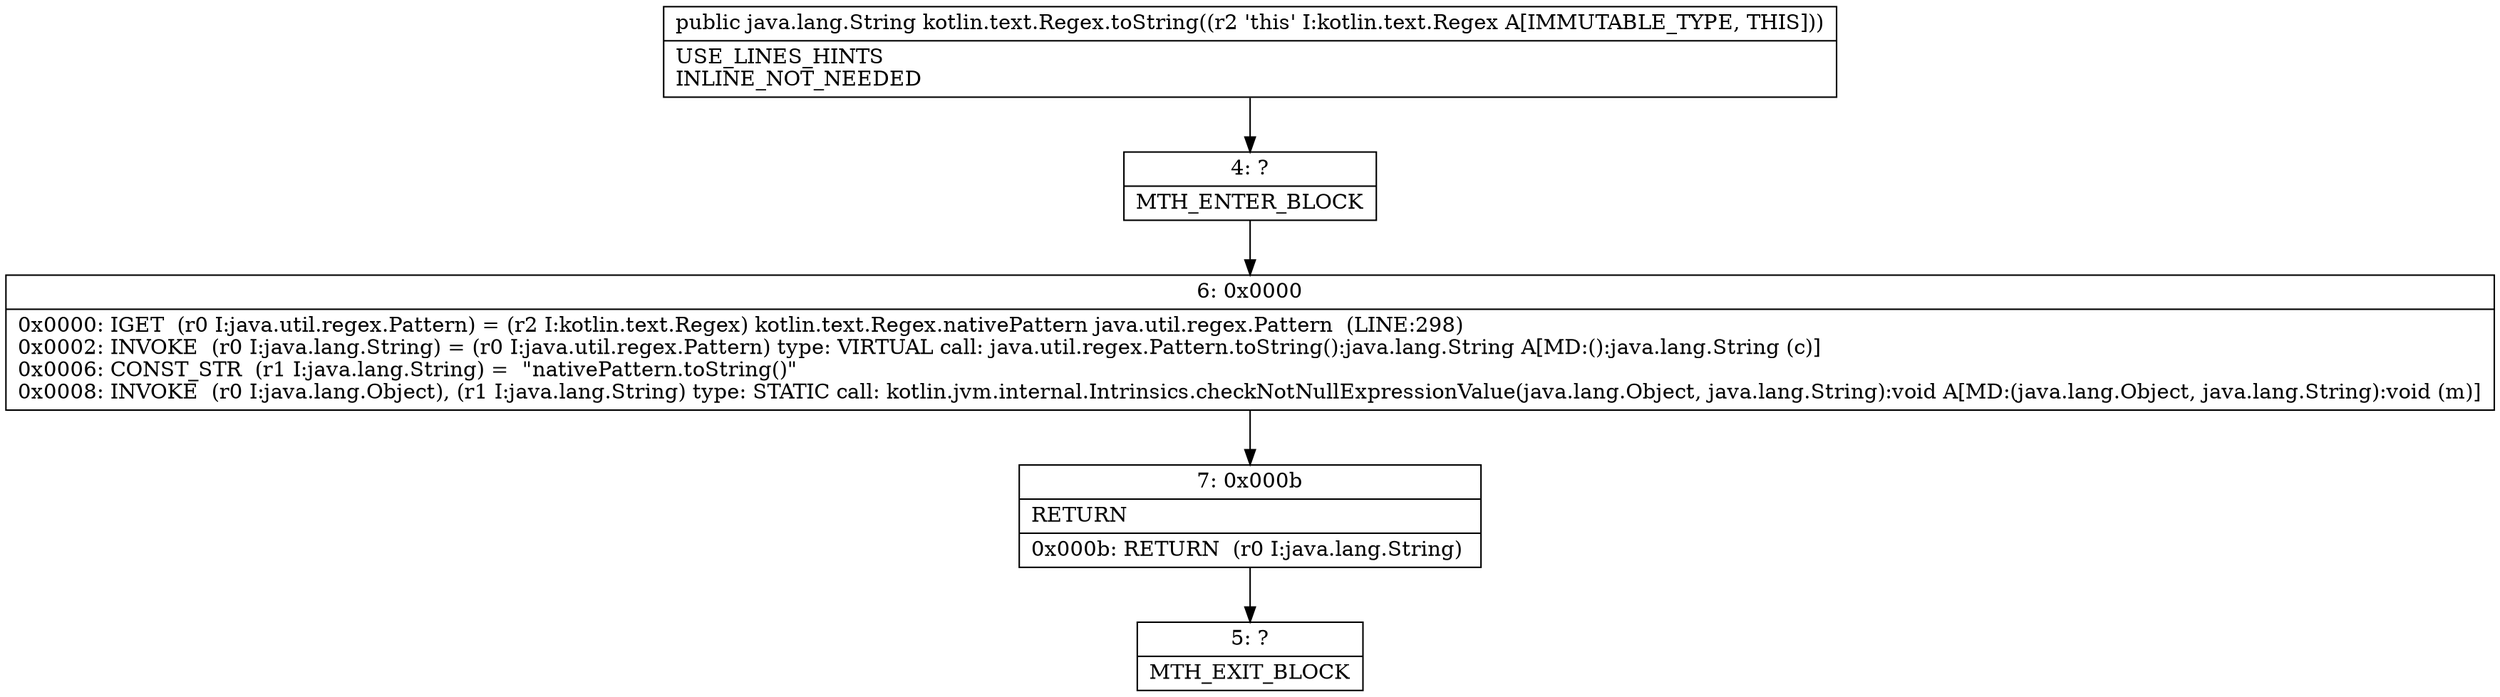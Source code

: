 digraph "CFG forkotlin.text.Regex.toString()Ljava\/lang\/String;" {
Node_4 [shape=record,label="{4\:\ ?|MTH_ENTER_BLOCK\l}"];
Node_6 [shape=record,label="{6\:\ 0x0000|0x0000: IGET  (r0 I:java.util.regex.Pattern) = (r2 I:kotlin.text.Regex) kotlin.text.Regex.nativePattern java.util.regex.Pattern  (LINE:298)\l0x0002: INVOKE  (r0 I:java.lang.String) = (r0 I:java.util.regex.Pattern) type: VIRTUAL call: java.util.regex.Pattern.toString():java.lang.String A[MD:():java.lang.String (c)]\l0x0006: CONST_STR  (r1 I:java.lang.String) =  \"nativePattern.toString()\" \l0x0008: INVOKE  (r0 I:java.lang.Object), (r1 I:java.lang.String) type: STATIC call: kotlin.jvm.internal.Intrinsics.checkNotNullExpressionValue(java.lang.Object, java.lang.String):void A[MD:(java.lang.Object, java.lang.String):void (m)]\l}"];
Node_7 [shape=record,label="{7\:\ 0x000b|RETURN\l|0x000b: RETURN  (r0 I:java.lang.String) \l}"];
Node_5 [shape=record,label="{5\:\ ?|MTH_EXIT_BLOCK\l}"];
MethodNode[shape=record,label="{public java.lang.String kotlin.text.Regex.toString((r2 'this' I:kotlin.text.Regex A[IMMUTABLE_TYPE, THIS]))  | USE_LINES_HINTS\lINLINE_NOT_NEEDED\l}"];
MethodNode -> Node_4;Node_4 -> Node_6;
Node_6 -> Node_7;
Node_7 -> Node_5;
}

